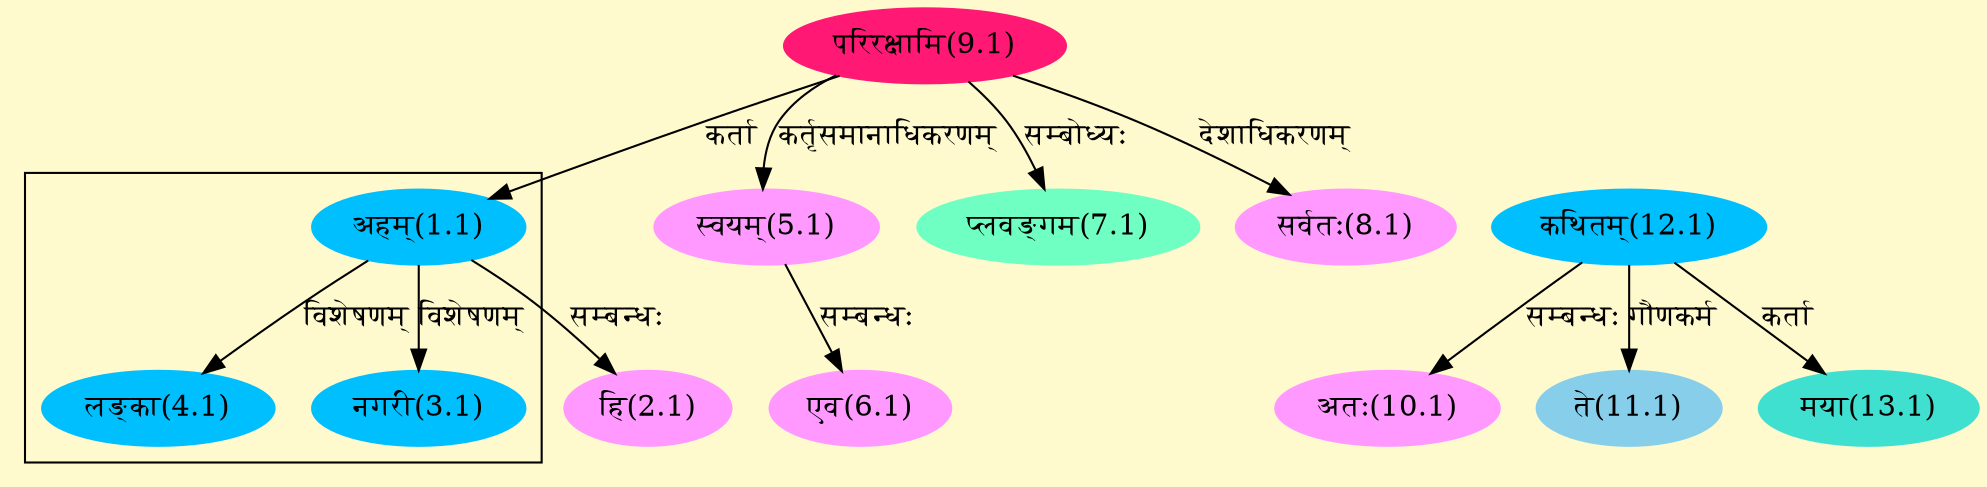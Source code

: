 digraph G{
rankdir=BT;
 compound=true;
 bgcolor="lemonchiffon1";

subgraph cluster_1{
Node3_1 [style=filled, color="#00BFFF" label = "नगरी(3.1)"]
Node1_1 [style=filled, color="#00BFFF" label = "अहम्(1.1)"]
Node4_1 [style=filled, color="#00BFFF" label = "लङ्का(4.1)"]

}
Node1_1 [style=filled, color="#00BFFF" label = "अहम्(1.1)"]
Node9_1 [style=filled, color="#FF1975" label = "परिरक्षामि(9.1)"]
Node2_1 [style=filled, color="#FF99FF" label = "हि(2.1)"]
Node5_1 [style=filled, color="#FF99FF" label = "स्वयम्(5.1)"]
Node6_1 [style=filled, color="#FF99FF" label = "एव(6.1)"]
Node7_1 [style=filled, color="#6FFFC3" label = "प्लवङ्गम(7.1)"]
Node8_1 [style=filled, color="#FF99FF" label = "सर्वतः(8.1)"]
Node [style=filled, color="" label = "()"]
Node10_1 [style=filled, color="#FF99FF" label = "अतः(10.1)"]
Node12_1 [style=filled, color="#00BFFF" label = "कथितम्(12.1)"]
Node11_1 [style=filled, color="#87CEEB" label = "ते(11.1)"]
Node13_1 [style=filled, color="#40E0D0" label = "मया(13.1)"]
/* Start of Relations section */

Node1_1 -> Node9_1 [  label="कर्ता"  dir="back" ]
Node2_1 -> Node1_1 [  label="सम्बन्धः"  dir="back" ]
Node3_1 -> Node1_1 [  label="विशेषणम्"  dir="back" ]
Node4_1 -> Node1_1 [  label="विशेषणम्"  dir="back" ]
Node5_1 -> Node9_1 [  label="कर्तृसमानाधिकरणम्"  dir="back" ]
Node6_1 -> Node5_1 [  label="सम्बन्धः"  dir="back" ]
Node7_1 -> Node9_1 [  label="सम्बोध्यः"  dir="back" ]
Node8_1 -> Node9_1 [  label="देशाधिकरणम्"  dir="back" ]
Node10_1 -> Node12_1 [  label="सम्बन्धः"  dir="back" ]
Node11_1 -> Node12_1 [  label="गौणकर्म"  dir="back" ]
Node13_1 -> Node12_1 [  label="कर्ता"  dir="back" ]
}
